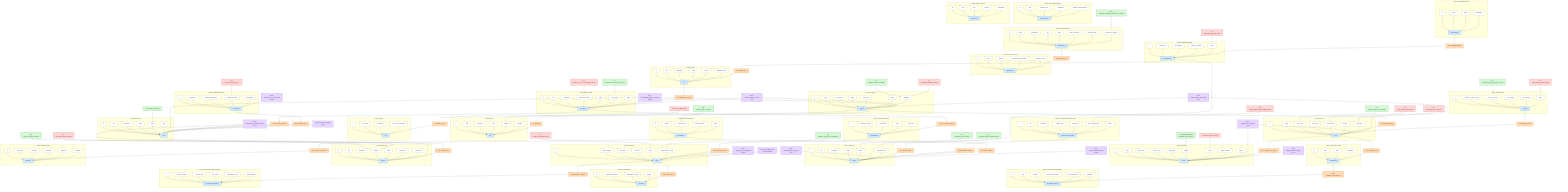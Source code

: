 graph TD
%% =========================
%% Mermaid Graph of SCRUM Domain Model
%% Orientation: Top-Down (TD)
%% Color legend via classDef at bottom
%% =========================

%% ========= ENTITIES + ATTRIBUTES (from Entities.csv) =========
subgraph SG_Project["Entity: Project (P)"]
  direction TB
  E0_Project["Project"]:::entity
  A_Project_id["id"]:::attr --> E0_Project
  A_Project_name["name"]:::attr --> E0_Project
  A_Project_project_start["project_start"]:::attr --> E0_Project
  A_Project_project_end["project_end"]:::attr --> E0_Project
  A_Project_description["description"]:::attr --> E0_Project
  A_Project_budget["budget"]:::attr --> E0_Project
  A_Project_status["status"]:::attr --> E0_Project
  A_Project_target_audience["target_audience"]:::attr --> E0_Project
  A_Project_priority["priority"]:::attr --> E0_Project
end

subgraph SG_Team["Entity: Team (T)"]
  direction TB
  E1_Team["Team"]:::entity
  A_Team_id["id"]:::attr --> E1_Team
  A_Team_name["name"]:::attr --> E1_Team
  A_Team_team_size["team_size"]:::attr --> E1_Team
  A_Team_team_start["team_start"]:::attr --> E1_Team
  A_Team_team_status["team_status"]:::attr --> E1_Team
  A_Team_location["location"]:::attr --> E1_Team
  A_Team_team_type["team_type"]:::attr --> E1_Team
end

subgraph SG_Worker["Entity: Worker (W)"]
  direction TB
  E2_Worker["Worker"]:::entity
  A_Worker_id["id"]:::attr --> E2_Worker
  A_Worker_name["name"]:::attr --> E2_Worker
  A_Worker_first_name["first_name"]:::attr --> E2_Worker
  A_Worker_email["email"]:::attr --> E2_Worker
  A_Worker_start_date["start_date"]:::attr --> E2_Worker
  A_Worker_status["status"]:::attr --> E2_Worker
  A_Worker_availability["availability"]:::attr --> E2_Worker
end

subgraph SG_Feature["Entity: Feature (F)"]
  direction TB
  E3_Feature["Feature"]:::entity
  A_Feature_id["id"]:::attr --> E3_Feature
  A_Feature_title["title"]:::attr --> E3_Feature
  A_Feature_description["description"]:::attr --> E3_Feature
  A_Feature_status["status"]:::attr --> E3_Feature
  A_Feature_priority["priority"]:::attr --> E3_Feature
  A_Feature_estimated_effort["estimated_effort"]:::attr --> E3_Feature
end

subgraph SG_Skill["Entity: Skill (S)"]
  direction TB
  E4_Skill["Skill"]:::entity
  A_Skill_id["id"]:::attr --> E4_Skill
  A_Skill_label["label"]:::attr --> E4_Skill
  A_Skill_description["description"]:::attr --> E4_Skill
  A_Skill_level["level"]:::attr --> E4_Skill
  A_Skill_certified["certified"]:::attr --> E4_Skill
  A_Skill_category["category"]:::attr --> E4_Skill
end

subgraph SG_Role["Entity: Role (R)"]
  direction TB
  E5_Role["Role"]:::entity
  A_Role_id["id"]:::attr --> E5_Role
  A_Role_role_name["role_name"]:::attr --> E5_Role
  A_Role_description["description"]:::attr --> E5_Role
  A_Role_area_of_responsibility["area_of_responsibility"]:::attr --> E5_Role
end

subgraph SG_ProductOwner["Entity: ProductOwner (PO)"]
  direction TB
  E6_ProductOwner["ProductOwner"]:::entity
  A_PO_id["id"]:::attr --> E6_ProductOwner
  A_PO_name["name"]:::attr --> E6_ProductOwner
  A_PO_email["email"]:::attr --> E6_ProductOwner
  A_PO_availability["availability"]:::attr --> E6_ProductOwner
end

subgraph SG_ScrumMaster["Entity: ScrumMaster (SM)"]
  direction TB
  E7_ScrumMaster["ScrumMaster"]:::entity
  A_SM_id["id"]:::attr --> E7_ScrumMaster
  A_SM_name["name"]:::attr --> E7_ScrumMaster
  A_SM_email["email"]:::attr --> E7_ScrumMaster
  A_SM_experience["experience"]:::attr --> E7_ScrumMaster
end

subgraph SG_ProductBacklog["Entity: ProductBacklog (PB)"]
  direction TB
  E8_ProductBacklog["ProductBacklog"]:::entity
  A_PB_id["id"]:::attr --> E8_ProductBacklog
  A_PB_created_on["created_on"]:::attr --> E8_ProductBacklog
  A_PB_last_updated["last_updated"]:::attr --> E8_ProductBacklog
  A_PB_number_of_entries["number_of_entries"]:::attr --> E8_ProductBacklog
  A_PB_status["status"]:::attr --> E8_ProductBacklog
end

subgraph SG_Sprint["Entity: Sprint (SP)"]
  direction TB
  E9_Sprint["Sprint"]:::entity
  A_Sprint_id["id"]:::attr --> E9_Sprint
  A_Sprint_sprint_number["sprint_number"]:::attr --> E9_Sprint
  A_Sprint_start_date["start_date"]:::attr --> E9_Sprint
  A_Sprint_end_date["end_date"]:::attr --> E9_Sprint
  A_Sprint_status["status"]:::attr --> E9_Sprint
  A_Sprint_achievement_of_goal["achievement_of_goal"]:::attr --> E9_Sprint
end

subgraph SG_SprintPlanning["Entity: SprintPlanning (SPP)"]
  direction TB
  E10_SprintPlanning["SprintPlanning"]:::entity
  A_SPP_id["id"]:::attr --> E10_SprintPlanning
  A_SPP_date["date"]:::attr --> E10_SprintPlanning
  A_SPP_duration["duration_(min)"]:::attr --> E10_SprintPlanning
  A_SPP_moderation["moderation"]:::attr --> E10_SprintPlanning
  A_SPP_outcome["outcome_documentation"]:::attr --> E10_SprintPlanning
end

subgraph SG_DailyScrum["Entity: DailyScrum (DS)"]
  direction TB
  E11_DailyScrum["DailyScrum"]:::entity
  A_DS_id["id"]:::attr --> E11_DailyScrum
  A_DS_date["date"]:::attr --> E11_DailyScrum
  A_DS_time["time"]:::attr --> E11_DailyScrum
  A_DS_duration["duration"]:::attr --> E11_DailyScrum
  A_DS_moderation["moderation"]:::attr --> E11_DailyScrum
end

subgraph SG_SprintReview["Entity: SprintReview (SR)"]
  direction TB
  E12_SprintReview["SprintReview"]:::entity
  A_SR_id["id"]:::attr --> E12_SprintReview
  A_SR_date["date"]:::attr --> E12_SprintReview
  A_SR_duration["duration"]:::attr --> E12_SprintReview
  A_SR_feedback["feedback_documentation"]:::attr --> E12_SprintReview
  A_SR_attendees_count["attendees_count"]:::attr --> E12_SprintReview
end

subgraph SG_SprintRetrospective["Entity: SprintRetrospective (SRE)"]
  direction TB
  E13_SprintRetro["SprintRetrospective"]:::entity
  A_SRE_id["id"]:::attr --> E13_SprintRetro
  A_SRE_date["date"]:::attr --> E13_SprintRetro
  A_SRE_duration["duration"]:::attr --> E13_SprintRetro
  A_SRE_improvements["improvement_actions"]:::attr --> E13_SprintRetro
  A_SRE_team_satisfaction["team_satisfaction"]:::attr --> E13_SprintRetro
  A_SRE_moderation["moderation"]:::attr --> E13_SprintRetro
end

subgraph SG_SprintBacklog["Entity: SprintBacklog (SBL)"]
  direction TB
  E14_SprintBacklog["SprintBacklog"]:::entity
  A_SBL_id["id"]:::attr --> E14_SprintBacklog
  A_SBL_number_of_tasks["number_of_tasks"]:::attr --> E14_SprintBacklog
  A_SBL_last_updated["last_updated"]:::attr --> E14_SprintBacklog
  A_SBL_status["status"]:::attr --> E14_SprintBacklog
  A_SBL_total_effort["total_effort"]:::attr --> E14_SprintBacklog
end

subgraph SG_SprintGoal["Entity: SprintGoal (SG)"]
  direction TB
  E15_SprintGoal["SprintGoal"]:::entity
  A_SG_id["id"]:::attr --> E15_SprintGoal
  A_SG_objective_description["objective_description"]:::attr --> E15_SprintGoal
  A_SG_achievement_status["achievement_status"]:::attr --> E15_SprintGoal
  A_SG_benefit["benefit"]:::attr --> E15_SprintGoal
end

subgraph SG_Epic["Entity: Epic (E)"]
  direction TB
  E16_Epic["Epic"]:::entity
  A_Epic_id["id"]:::attr --> E16_Epic
  A_Epic_title["title"]:::attr --> E16_Epic
  A_Epic_description["description"]:::attr --> E16_Epic
  A_Epic_priority["priority"]:::attr --> E16_Epic
  A_Epic_status["status"]:::attr --> E16_Epic
  A_Epic_estimated_effort["estimated_effort"]:::attr --> E16_Epic
end

subgraph SG_UserStory["Entity: UserStory (US)"]
  direction TB
  E17_UserStory["UserStory"]:::entity
  A_US_id["id"]:::attr --> E17_UserStory
  A_US_title["title"]:::attr --> E17_UserStory
  A_US_description["description"]:::attr --> E17_UserStory
  A_US_acceptance_criteria["acceptance_criteria"]:::attr --> E17_UserStory
  A_US_priority["priority"]:::attr --> E17_UserStory
  A_US_story_points["story_points"]:::attr --> E17_UserStory
  A_US_status["status"]:::attr --> E17_UserStory
end

subgraph SG_Task["Entity: Task (TSK)"]
  direction TB
  E18_Task["Task"]:::entity
  A_TSK_id["id"]:::attr --> E18_Task
  A_TSK_title["title"]:::attr --> E18_Task
  A_TSK_description["description"]:::attr --> E18_Task
  A_TSK_status["status"]:::attr --> E18_Task
  A_TSK_effort["effort"]:::attr --> E18_Task
  A_TSK_type["type"]:::attr --> E18_Task
end

subgraph SG_DevelopmentSnapshot["Entity: DevelopmentSnapshot (DEV)"]
  direction TB
  E19_DevSnap["DevelopmentSnapshot"]:::entity
  A_DEV_id["id"]:::attr --> E19_DevSnap
  A_DEV_version_number["version_number"]:::attr --> E19_DevSnap
  A_DEV_creation_date["creation_date"]:::attr --> E19_DevSnap
  A_DEV_test_status["test_status"]:::attr --> E19_DevSnap
  A_DEV_deployment_target["deployment_target"]:::attr --> E19_DevSnap
  A_DEV_documentation["documentation"]:::attr --> E19_DevSnap
end

subgraph SG_Blocker["Entity: Blocker (BL)"]
  direction TB
  E20_Blocker["Blocker"]:::entity
  A_BL_id["id"]:::attr --> E20_Blocker
  A_BL_title["title"]:::attr --> E20_Blocker
  A_BL_description["description"]:::attr --> E20_Blocker
  A_BL_severity["severity"]:::attr --> E20_Blocker
  A_BL_status["status"]:::attr --> E20_Blocker
  A_BL_detected_on["detected_on"]:::attr --> E20_Blocker
  A_BL_resolved_on["resolved_on"]:::attr --> E20_Blocker
end

subgraph SG_Stakeholder["Entity: Stakeholder (SH)"]
  direction TB
  E21_Stakeholder["Stakeholder"]:::entity
  A_SH_id["id"]:::attr --> E21_Stakeholder
  A_SH_name["name"]:::attr --> E21_Stakeholder
  A_SH_organization["organization"]:::attr --> E21_Stakeholder
  A_SH_role["role"]:::attr --> E21_Stakeholder
  A_SH_email["email"]:::attr --> E21_Stakeholder
  A_SH_area_of_interest["area_of_interest"]:::attr --> E21_Stakeholder
  A_SH_influence_level["influence_level"]:::attr --> E21_Stakeholder
  A_SH_relevance_to_feature["relevance_to_feature"]:::attr --> E21_Stakeholder
end

subgraph SG_Velocity["Entity: Velocity (VEL)"]
  direction TB
  E22_Velocity["Velocity"]:::entity
  A_VEL_id["id"]:::attr --> E22_Velocity
  A_VEL_number_of_sprints_used["number_of_sprints_used"]:::attr --> E22_Velocity
  A_VEL_avg_story_points["avg._story_points"]:::attr --> E22_Velocity
  A_VEL_max_velocity["max_velocity"]:::attr --> E22_Velocity
  A_VEL_min_velocity["min_velocity"]:::attr --> E22_Velocity
  A_VEL_trend["trend"]:::attr --> E22_Velocity
end

subgraph SG_ReleasePlan["Entity: ReleasePlan (REP)"]
  direction TB
  E23_ReleasePlan["ReleasePlan"]:::entity
  A_REP_id["id"]:::attr --> E23_ReleasePlan
  A_REP_version["version"]:::attr --> E23_ReleasePlan
  A_REP_planned_date["planned_date"]:::attr --> E23_ReleasePlan
  A_REP_included_features["included_features"]:::attr --> E23_ReleasePlan
  A_REP_status["status"]:::attr --> E23_ReleasePlan
end

subgraph SG_Roadmap["Entity: Roadmap (RM)"]
  direction TB
  E24_Roadmap["Roadmap"]:::entity
  A_RM_id["id"]:::attr --> E24_Roadmap
  A_RM_start_date["start_date"]:::attr --> E24_Roadmap
  A_RM_end_date["end_date"]:::attr --> E24_Roadmap
  A_RM_milestones["milestones"]:::attr --> E24_Roadmap
  A_RM_objectives["objectives"]:::attr --> E24_Roadmap
  A_RM_versions["versions"]:::attr --> E24_Roadmap
end

subgraph SG_ScrumBoard["Entity: ScrumBoard (SCB)"]
  direction TB
  E25_ScrumBoard["ScrumBoard"]:::entity
  A_SCB_id["id"]:::attr --> E25_ScrumBoard
  A_SCB_board_type["board_type"]:::attr --> E25_ScrumBoard
  A_SCB_columns["columns_(todo/done...)"]:::attr --> E25_ScrumBoard
  A_SCB_number_of_cards["number_of_cards"]:::attr --> E25_ScrumBoard
  A_SCB_last_updated["last_updated"]:::attr --> E25_ScrumBoard
end

subgraph SG_FeatureDocumentation["Entity: FeatureDocumentation (FED)"]
  direction TB
  E26_FeatureDoc["FeatureDocumentation"]:::entity
  A_FED_id["id"]:::attr --> E26_FeatureDoc
  A_FED_title["title"]:::attr --> E26_FeatureDoc
  A_FED_description["description"]:::attr --> E26_FeatureDoc
  A_FED_creation_date["creation_date"]:::attr --> E26_FeatureDoc
  A_FED_change_log["change_log"]:::attr --> E26_FeatureDoc
  A_FED_linked_requirements["linked_requirements"]:::attr --> E26_FeatureDoc
  A_FED_author["author"]:::attr --> E26_FeatureDoc
end

%% ========= RELATIONSHIPS (from Relationships.csv) =========
R1["R1: is_assigned_to_project"]:::rel
E1_Team --> R1 --> E0_Project

R2["R2: belongs_to_team"]:::rel
E2_Worker --> R2 --> E1_Team

R3["R3: has_skill"]:::rel
E2_Worker --> R3 --> E4_Skill

R4["R4: takes_on_role"]:::rel
E2_Worker --> R4 --> E5_Role

R5["R5: manages_backlog"]:::rel
E6_ProductOwner --> R5 --> E8_ProductBacklog

R6["R6: is_supported_by"]:::rel
E1_Team --> R6 --> E7_ScrumMaster

R7["R7: contains_feature"]:::rel
E8_ProductBacklog --> R7 --> E3_Feature

R8["R8: contains_epic"]:::rel
E8_ProductBacklog --> R8 --> E16_Epic

R9["R9: contains_user_story"]:::rel
E16_Epic --> R9 --> E17_UserStory

R10["R10: consists_of_tasks"]:::rel
E17_UserStory --> R10 --> E18_Task

R11["R11: is_in_sprint_backlog"]:::rel
E17_UserStory --> R11 --> E14_SprintBacklog

R12["R12: belongs_to_sprint"]:::rel
E14_SprintBacklog --> R12 --> E9_Sprint

R13["R13: pursues_goal"]:::rel
E9_Sprint --> R13 --> E15_SprintGoal

R14["R14: contains_tasks"]:::rel
E25_ScrumBoard --> R14 --> E18_Task

R15["R15: documents_feature"]:::rel
E26_FeatureDoc --> R15 --> E3_Feature

R16["R16: is_blocked_by"]:::rel
E18_Task --> R16 --> E20_Blocker

R17["R17: participates_in"]:::rel
E21_Stakeholder --> R17 --> E12_SprintReview

R18["R18: moderates_retrospective"]:::rel
E7_ScrumMaster --> R18 --> E13_SprintRetro

R19["R19: refers_to_team"]:::rel
E22_Velocity --> R19 --> E1_Team

R20["R20: plans_release"]:::rel
E23_ReleasePlan --> R20 --> E3_Feature

R21["R21: is_part_of_roadmap"]:::rel
E23_ReleasePlan --> R21 --> E24_Roadmap

R22["R22: generates_snapshot"]:::rel
E9_Sprint --> R22 --> E19_DevSnap

%% ========= GOALS (from Goals.csv) =========
G0["G0: maximize/minimize\nminimize_project_budget"]:::goal
G1["G1: maximize_worker_availability"]:::goal
G2["G2: maximize_feature_priority"]:::goal
G3["G3: minimize_feature_estimated_effort"]:::goal
G4["G4: maximize_sprint_goal_achievement"]:::goal
G5["G5: maximize_velocity_avg_story_points"]:::goal
G6["G6: minimize_blocker_severity"]:::goal
G7["G7: maximize_user_story_story_points"]:::goal
G8["G8: minimize_task_effort"]:::goal
G9["G9: maximize_team_size_utilization"]:::goal
G10["G10: maximize_stakeholder_relevance_to_feature"]:::goal
G11["G11: minimize_time_to_release"]:::goal

%% Goal links to Entity/Attributes
G0 --> A_Project_budget
G1 --> A_Worker_availability
G2 --> A_Feature_priority
G3 --> A_Feature_estimated_effort
G4 --> A_Sprint_achievement_of_goal
G5 --> A_VEL_avg_story_points
G6 --> A_BL_severity
G7 --> A_US_story_points
G8 --> A_TSK_effort
G9 --> A_Team_team_size
G10 --> A_SH_relevance_to_feature
G11 --> A_REP_planned_date

%% ========= CONDITIONS (from Conditions.csv) =========
C0["C0: enforce_active_projects"]:::cond
C1["C1: require_team_status_ready"]:::cond
C2["C2: exclude_unavailable_workers"]:::cond
C3["C3: prefer_certified_skills"]:::cond
C4["C4: limit_high_severity_blockers"]:::cond
C5["C5: require_user_story_acceptance_criteria"]:::cond
C6["C6: prefer_high_team_type_fit"]:::cond
C7["C7: require_sprint_status_active"]:::cond
C8["C8: prefer_positive_trend_velocity"]:::cond
C9["C9: require_backlog_status_open"]:::cond
C10["C10: limit_scrum_board_wip"]:::cond
C11["C11: require_feature_documentation_linked"]:::cond

%% Condition links to Entity/Attributes
C0 --> A_Project_status
C1 --> A_Team_team_status
C2 --> A_Worker_availability
C3 --> A_Skill_certified
C4 --> A_BL_severity
C5 --> A_US_acceptance_criteria
C6 --> A_Team_team_type
C7 --> A_Sprint_status
C8 --> A_VEL_trend
C9 --> A_PB_status
C10 --> A_SCB_number_of_cards
C11 --> A_FED_linked_requirements

%% ========= DECISION VARIABLES (from DecisionVariables.csv) =========
DV0["DV0: assign_team_to_project\n{0,1}"]:::dv
DV1["DV1: select_feature_for_sprint\n{0,1}"]:::dv
DV2["DV2: allocate_worker_to_story\n{0,1}"]:::dv
DV3["DV3: set_task_in_progress\n{0,1}"]:::dv
DV4["DV4: budget_allocation_project\n[0, +∞)"]:::dv
DV5["DV5: story_points_commitment\ninteger"]:::dv
DV6["DV6: max_parallel_tasks_per_worker\ninteger"]:::dv
DV7["DV7: sprint_length_days\n{7,10,14,21,28}"]:::dv
DV8["DV8: capacity_buffer_percentage\n[0,1]"]:::dv
DV9["DV9: priority_threshold_feature\ninteger"]:::dv
DV10["DV10: limit_blocker_workaround_effort\n[0, +∞)"]:::dv
DV11["DV11: max_cards_on_scrum_board\ninteger"]:::dv

%% DV links to relevant Entities
DV0 --- E1_Team
DV0 --- E0_Project

DV1 --- E3_Feature
DV1 --- E9_Sprint

DV2 --- E2_Worker
DV2 --- E17_UserStory

DV3 --- E18_Task

DV4 --- E0_Project

DV5 --- E9_Sprint

DV6 --- E2_Worker
DV6 --- E18_Task

DV7 --- E9_Sprint

DV8 --- E2_Worker
DV8 --- E1_Team

DV9 --- E3_Feature

DV10 --- E20_Blocker
DV10 --- E18_Task

DV11 --- E25_ScrumBoard

%% ========= CLASS DEFINITIONS =========
classDef entity fill:#cfe8ff,stroke:#2f6fab,stroke-width:1px,color:#0b2e4e;
classDef attr fill:#ffffff,stroke:#777,stroke-width:1px,color:#222;
classDef rel fill:#ffd9b3,stroke:#cc7a00,stroke-width:1px,color:#4a2a00;
classDef goal fill:#d4f8d4,stroke:#2f8733,stroke-width:1px,color:#0f3d12;
classDef cond fill:#ffd6d6,stroke:#b33030,stroke-width:1px,color:#5b0f0f;
classDef dv fill:#e6d6ff,stroke:#6a32b3,stroke-width:1px,color:#2f0f5b;